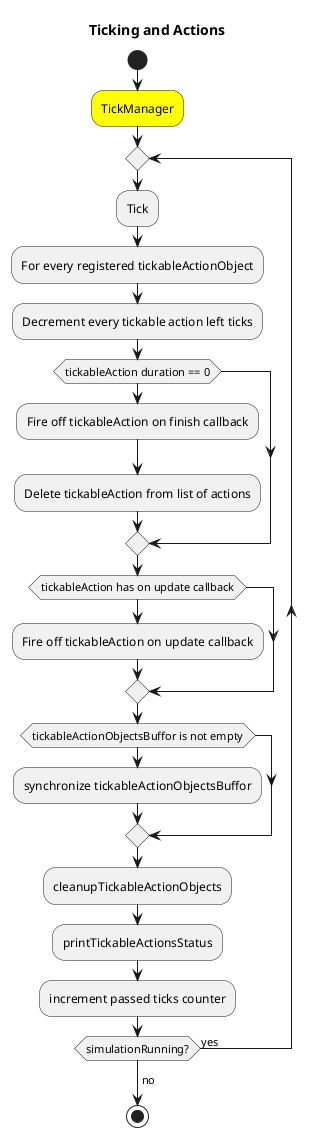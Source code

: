 
@startuml
title Ticking and Actions
start
#yellow:TickManager;
repeat
  :Tick;
  :For every registered tickableActionObject;
  :Decrement every tickable action left ticks;
  if (tickableAction duration == 0) then
    :Fire off tickableAction on finish callback;
    :Delete tickableAction from list of actions;
  endif
  if (tickableAction has on update callback) then
    :Fire off tickableAction on update callback;
  endif
  if(tickableActionObjectsBuffor is not empty) then
        :synchronize tickableActionObjectsBuffor;
  endif
  :cleanupTickableActionObjects;
  :printTickableActionsStatus;
  :increment passed ticks counter;
repeat while (simulationRunning?) is (yes)
->no;
stop
@enduml